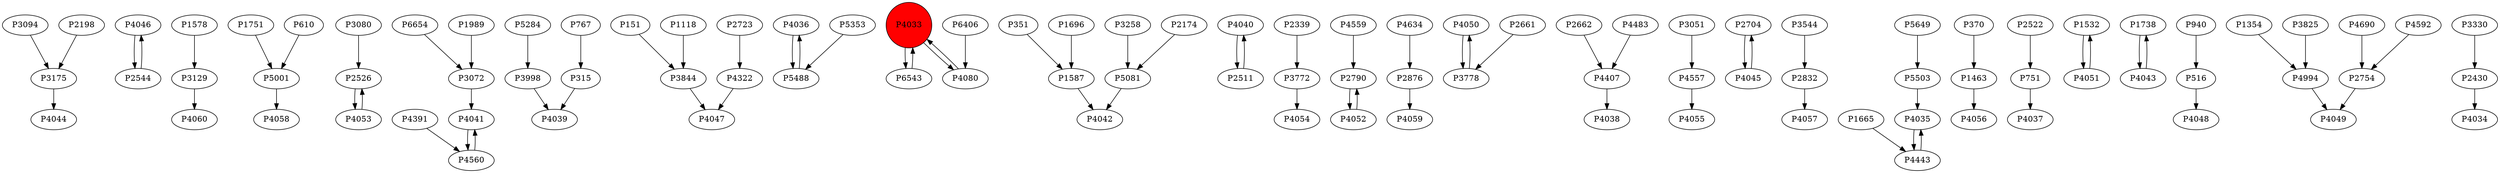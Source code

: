 digraph {
	P3094 -> P3175
	P4046 -> P2544
	P3129 -> P4060
	P1751 -> P5001
	P2526 -> P4053
	P5001 -> P4058
	P3072 -> P4041
	P315 -> P4039
	P151 -> P3844
	P4036 -> P5488
	P4033 -> P6543
	P351 -> P1587
	P4040 -> P2511
	P3772 -> P4054
	P4559 -> P2790
	P2876 -> P4059
	P4050 -> P3778
	P6654 -> P3072
	P2662 -> P4407
	P4322 -> P4047
	P3051 -> P4557
	P2723 -> P4322
	P2704 -> P4045
	P4053 -> P2526
	P767 -> P315
	P3080 -> P2526
	P2832 -> P4057
	P4560 -> P4041
	P5503 -> P4035
	P4634 -> P2876
	P4033 -> P4080
	P3258 -> P5081
	P1463 -> P4056
	P2522 -> P751
	P4045 -> P2704
	P3175 -> P4044
	P3844 -> P4047
	P1532 -> P4051
	P6543 -> P4033
	P1738 -> P4043
	P2174 -> P5081
	P940 -> P516
	P1989 -> P3072
	P2661 -> P3778
	P5649 -> P5503
	P4041 -> P4560
	P4043 -> P1738
	P4080 -> P4033
	P3544 -> P2832
	P4035 -> P4443
	P5284 -> P3998
	P3778 -> P4050
	P1354 -> P4994
	P4690 -> P2754
	P2790 -> P4052
	P1696 -> P1587
	P5353 -> P5488
	P6406 -> P4080
	P4443 -> P4035
	P4051 -> P1532
	P1665 -> P4443
	P4994 -> P4049
	P2430 -> P4034
	P4483 -> P4407
	P3330 -> P2430
	P2544 -> P4046
	P516 -> P4048
	P4391 -> P4560
	P2198 -> P3175
	P5488 -> P4036
	P3825 -> P4994
	P1118 -> P3844
	P5081 -> P4042
	P4592 -> P2754
	P610 -> P5001
	P2339 -> P3772
	P4052 -> P2790
	P4557 -> P4055
	P751 -> P4037
	P2511 -> P4040
	P3998 -> P4039
	P1578 -> P3129
	P1587 -> P4042
	P4407 -> P4038
	P2754 -> P4049
	P370 -> P1463
	P4033 [shape=circle]
	P4033 [style=filled]
	P4033 [fillcolor=red]
}